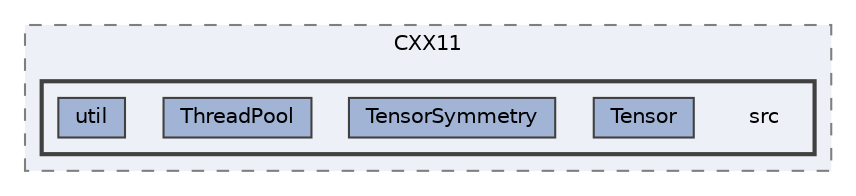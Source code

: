 digraph "external/taskflow/3rd-party/eigen-3.3.7/unsupported/Eigen/CXX11/src"
{
 // LATEX_PDF_SIZE
  bgcolor="transparent";
  edge [fontname=Helvetica,fontsize=10,labelfontname=Helvetica,labelfontsize=10];
  node [fontname=Helvetica,fontsize=10,shape=box,height=0.2,width=0.4];
  compound=true
  subgraph clusterdir_ad2b2bf62dd385752d76ce18c79fa2e7 {
    graph [ bgcolor="#edf0f7", pencolor="grey50", label="CXX11", fontname=Helvetica,fontsize=10 style="filled,dashed", URL="dir_ad2b2bf62dd385752d76ce18c79fa2e7.html",tooltip=""]
  subgraph clusterdir_d064e452fc2dade8b88ee01619c76d87 {
    graph [ bgcolor="#edf0f7", pencolor="grey25", label="", fontname=Helvetica,fontsize=10 style="filled,bold", URL="dir_d064e452fc2dade8b88ee01619c76d87.html",tooltip=""]
    dir_d064e452fc2dade8b88ee01619c76d87 [shape=plaintext, label="src"];
  dir_d977e71cbbd043db4da1270ffcf16b6b [label="Tensor", fillcolor="#a2b4d6", color="grey25", style="filled", URL="dir_d977e71cbbd043db4da1270ffcf16b6b.html",tooltip=""];
  dir_b00e067ccb81b5b5ce3867f2b0fd9a11 [label="TensorSymmetry", fillcolor="#a2b4d6", color="grey25", style="filled", URL="dir_b00e067ccb81b5b5ce3867f2b0fd9a11.html",tooltip=""];
  dir_cad114c128ee182dd48868c141e8311b [label="ThreadPool", fillcolor="#a2b4d6", color="grey25", style="filled", URL="dir_cad114c128ee182dd48868c141e8311b.html",tooltip=""];
  dir_6491d374b36ef936b05e8638abdff9f6 [label="util", fillcolor="#a2b4d6", color="grey25", style="filled", URL="dir_6491d374b36ef936b05e8638abdff9f6.html",tooltip=""];
  }
  }
}
